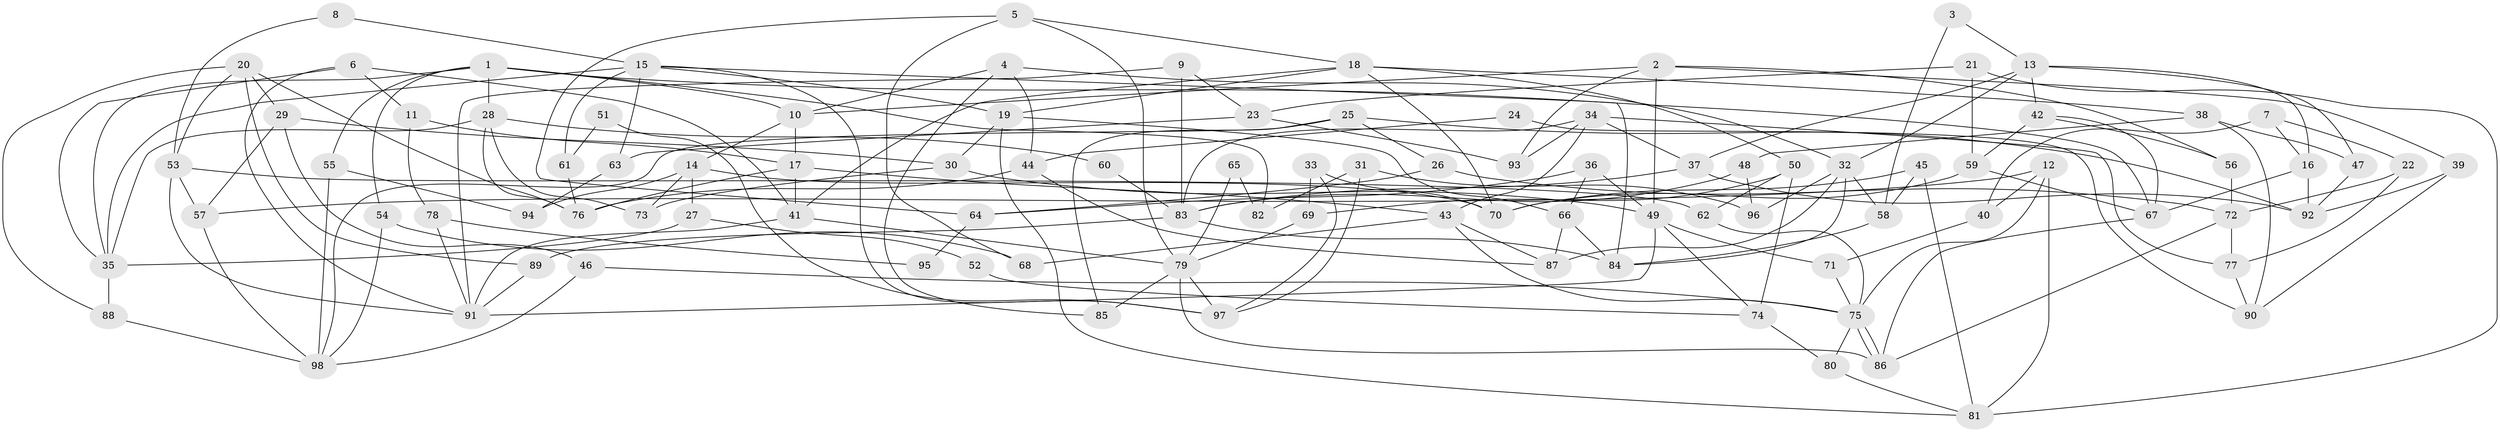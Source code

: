 // Generated by graph-tools (version 1.1) at 2025/14/03/09/25 04:14:49]
// undirected, 98 vertices, 196 edges
graph export_dot {
graph [start="1"]
  node [color=gray90,style=filled];
  1;
  2;
  3;
  4;
  5;
  6;
  7;
  8;
  9;
  10;
  11;
  12;
  13;
  14;
  15;
  16;
  17;
  18;
  19;
  20;
  21;
  22;
  23;
  24;
  25;
  26;
  27;
  28;
  29;
  30;
  31;
  32;
  33;
  34;
  35;
  36;
  37;
  38;
  39;
  40;
  41;
  42;
  43;
  44;
  45;
  46;
  47;
  48;
  49;
  50;
  51;
  52;
  53;
  54;
  55;
  56;
  57;
  58;
  59;
  60;
  61;
  62;
  63;
  64;
  65;
  66;
  67;
  68;
  69;
  70;
  71;
  72;
  73;
  74;
  75;
  76;
  77;
  78;
  79;
  80;
  81;
  82;
  83;
  84;
  85;
  86;
  87;
  88;
  89;
  90;
  91;
  92;
  93;
  94;
  95;
  96;
  97;
  98;
  1 -- 67;
  1 -- 10;
  1 -- 28;
  1 -- 35;
  1 -- 54;
  1 -- 55;
  1 -- 82;
  2 -- 93;
  2 -- 56;
  2 -- 10;
  2 -- 39;
  2 -- 49;
  3 -- 13;
  3 -- 58;
  4 -- 44;
  4 -- 32;
  4 -- 10;
  4 -- 85;
  5 -- 18;
  5 -- 79;
  5 -- 64;
  5 -- 68;
  6 -- 35;
  6 -- 91;
  6 -- 11;
  6 -- 41;
  7 -- 22;
  7 -- 16;
  7 -- 40;
  8 -- 15;
  8 -- 53;
  9 -- 23;
  9 -- 91;
  9 -- 83;
  10 -- 14;
  10 -- 17;
  11 -- 17;
  11 -- 78;
  12 -- 75;
  12 -- 40;
  12 -- 57;
  12 -- 81;
  13 -- 32;
  13 -- 37;
  13 -- 16;
  13 -- 42;
  13 -- 47;
  14 -- 73;
  14 -- 27;
  14 -- 70;
  14 -- 94;
  15 -- 19;
  15 -- 35;
  15 -- 61;
  15 -- 63;
  15 -- 84;
  15 -- 97;
  16 -- 92;
  16 -- 67;
  17 -- 41;
  17 -- 43;
  17 -- 76;
  18 -- 70;
  18 -- 19;
  18 -- 38;
  18 -- 41;
  18 -- 50;
  19 -- 30;
  19 -- 66;
  19 -- 81;
  20 -- 53;
  20 -- 89;
  20 -- 29;
  20 -- 76;
  20 -- 88;
  21 -- 59;
  21 -- 81;
  21 -- 23;
  22 -- 72;
  22 -- 77;
  23 -- 63;
  23 -- 93;
  24 -- 44;
  24 -- 90;
  25 -- 85;
  25 -- 98;
  25 -- 26;
  25 -- 92;
  26 -- 64;
  26 -- 72;
  27 -- 35;
  27 -- 52;
  28 -- 76;
  28 -- 35;
  28 -- 60;
  28 -- 73;
  29 -- 57;
  29 -- 30;
  29 -- 46;
  30 -- 49;
  30 -- 73;
  31 -- 96;
  31 -- 97;
  31 -- 82;
  32 -- 58;
  32 -- 84;
  32 -- 87;
  32 -- 96;
  33 -- 97;
  33 -- 69;
  33 -- 70;
  34 -- 43;
  34 -- 37;
  34 -- 77;
  34 -- 83;
  34 -- 93;
  35 -- 88;
  36 -- 66;
  36 -- 49;
  36 -- 64;
  37 -- 83;
  37 -- 92;
  38 -- 47;
  38 -- 48;
  38 -- 90;
  39 -- 90;
  39 -- 92;
  40 -- 71;
  41 -- 79;
  41 -- 91;
  42 -- 59;
  42 -- 56;
  42 -- 67;
  43 -- 75;
  43 -- 68;
  43 -- 87;
  44 -- 76;
  44 -- 87;
  45 -- 81;
  45 -- 70;
  45 -- 58;
  46 -- 98;
  46 -- 75;
  47 -- 92;
  48 -- 83;
  48 -- 96;
  49 -- 91;
  49 -- 71;
  49 -- 74;
  50 -- 74;
  50 -- 62;
  50 -- 69;
  51 -- 61;
  51 -- 97;
  52 -- 74;
  53 -- 62;
  53 -- 57;
  53 -- 91;
  54 -- 68;
  54 -- 98;
  55 -- 98;
  55 -- 94;
  56 -- 72;
  57 -- 98;
  58 -- 84;
  59 -- 67;
  59 -- 70;
  60 -- 83;
  61 -- 76;
  62 -- 75;
  63 -- 94;
  64 -- 95;
  65 -- 79;
  65 -- 82;
  66 -- 84;
  66 -- 87;
  67 -- 86;
  69 -- 79;
  71 -- 75;
  72 -- 86;
  72 -- 77;
  74 -- 80;
  75 -- 86;
  75 -- 86;
  75 -- 80;
  77 -- 90;
  78 -- 91;
  78 -- 95;
  79 -- 86;
  79 -- 85;
  79 -- 97;
  80 -- 81;
  83 -- 84;
  83 -- 89;
  88 -- 98;
  89 -- 91;
}
